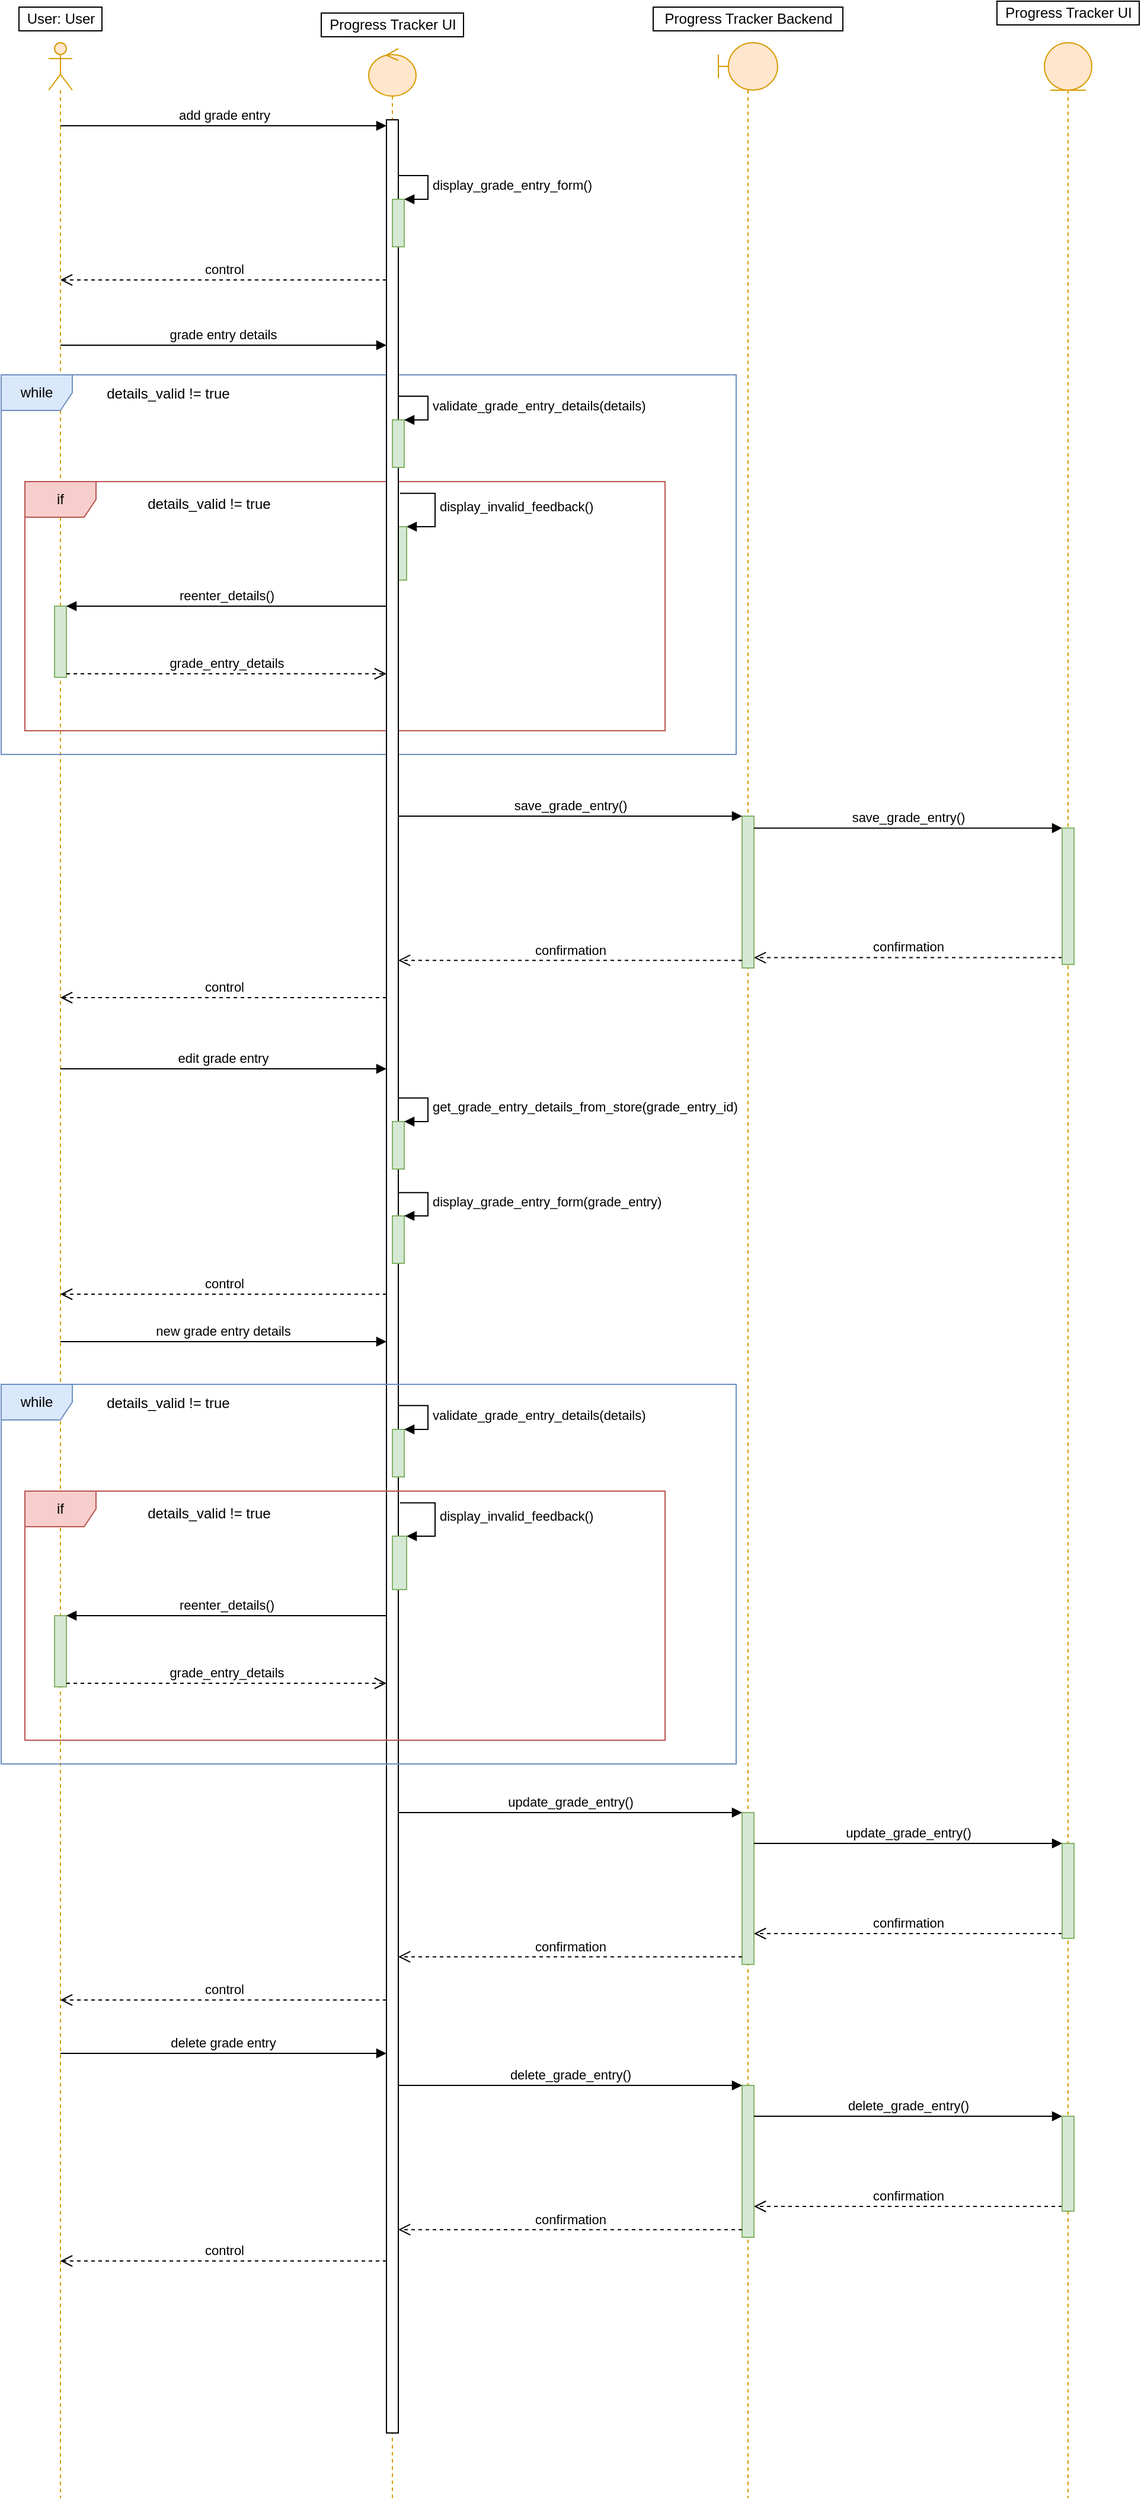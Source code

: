 <?xml version="1.0" encoding="UTF-8"?>
<mxfile compressed="false" version="12.1.7" type="device" pages="1"><diagram id="qxIXQQoXLA4KPB8yL7MM" name="Page-3"><mxGraphModel dx="1181" dy="723" grid="1" gridSize="10" guides="1" tooltips="1" connect="1" arrows="1" fold="1" page="1" pageScale="1" pageWidth="850" pageHeight="1100" math="0" shadow="0"><root><mxCell id="4MsPIWo7bYqa63KtsmRX-0"/><mxCell id="4MsPIWo7bYqa63KtsmRX-1" parent="4MsPIWo7bYqa63KtsmRX-0"/><mxCell id="lIa5whQ5t8ZFdQZ5lfhp-8" value="" style="shape=umlLifeline;participant=umlActor;perimeter=lifelinePerimeter;whiteSpace=wrap;html=1;container=1;collapsible=0;recursiveResize=0;verticalAlign=top;spacingTop=36;labelBackgroundColor=none;outlineConnect=0;strokeColor=#d79b00;fillColor=#ffe6cc;" parent="4MsPIWo7bYqa63KtsmRX-1" vertex="1"><mxGeometry x="90" y="130" width="20" height="2070" as="geometry"/></mxCell><mxCell id="VxhTd_RcDG9JBHfxsvIZ-19" value="" style="group" vertex="1" connectable="0" parent="4MsPIWo7bYqa63KtsmRX-1"><mxGeometry x="50" y="410" width="620" height="320" as="geometry"/></mxCell><mxCell id="VxhTd_RcDG9JBHfxsvIZ-17" value="while" style="shape=umlFrame;whiteSpace=wrap;html=1;fillColor=#dae8fc;strokeColor=#6c8ebf;" vertex="1" parent="VxhTd_RcDG9JBHfxsvIZ-19"><mxGeometry width="620" height="320" as="geometry"/></mxCell><mxCell id="VxhTd_RcDG9JBHfxsvIZ-18" value="&lt;br&gt;details_valid != true" style="text;html=1;strokeColor=none;fillColor=none;align=center;verticalAlign=middle;whiteSpace=wrap;rounded=0;" vertex="1" parent="VxhTd_RcDG9JBHfxsvIZ-19"><mxGeometry x="67.766" width="145.678" height="16" as="geometry"/></mxCell><mxCell id="VxhTd_RcDG9JBHfxsvIZ-14" value="" style="group" vertex="1" connectable="0" parent="4MsPIWo7bYqa63KtsmRX-1"><mxGeometry x="70" y="500" width="540" height="210" as="geometry"/></mxCell><mxCell id="VxhTd_RcDG9JBHfxsvIZ-10" value="if" style="shape=umlFrame;whiteSpace=wrap;html=1;fillColor=#f8cecc;strokeColor=#b85450;" vertex="1" parent="VxhTd_RcDG9JBHfxsvIZ-14"><mxGeometry width="540" height="210" as="geometry"/></mxCell><mxCell id="VxhTd_RcDG9JBHfxsvIZ-13" value="&lt;br&gt;details_valid != true" style="text;html=1;strokeColor=none;fillColor=none;align=center;verticalAlign=middle;whiteSpace=wrap;rounded=0;" vertex="1" parent="VxhTd_RcDG9JBHfxsvIZ-14"><mxGeometry x="77.538" width="155.077" height="21" as="geometry"/></mxCell><mxCell id="VxhTd_RcDG9JBHfxsvIZ-16" value="display_invalid_feedback()" style="edgeStyle=orthogonalEdgeStyle;html=1;align=left;spacingLeft=2;endArrow=block;rounded=0;entryX=1;entryY=0;" edge="1" parent="VxhTd_RcDG9JBHfxsvIZ-14" target="VxhTd_RcDG9JBHfxsvIZ-15"><mxGeometry relative="1" as="geometry"><mxPoint x="316.343" y="9.85" as="sourcePoint"/><Array as="points"><mxPoint x="346" y="10"/></Array></mxGeometry></mxCell><mxCell id="VxhTd_RcDG9JBHfxsvIZ-23" value="" style="html=1;points=[];perimeter=orthogonalPerimeter;fillColor=#d5e8d4;strokeColor=#82b366;" vertex="1" parent="VxhTd_RcDG9JBHfxsvIZ-14"><mxGeometry x="25" y="105" width="10" height="60" as="geometry"/></mxCell><mxCell id="VxhTd_RcDG9JBHfxsvIZ-15" value="" style="html=1;points=[];perimeter=orthogonalPerimeter;fillColor=#d5e8d4;strokeColor=#82b366;" vertex="1" parent="VxhTd_RcDG9JBHfxsvIZ-14"><mxGeometry x="310" y="38" width="12" height="45" as="geometry"/></mxCell><mxCell id="lIa5whQ5t8ZFdQZ5lfhp-10" value="User: User" style="text;html=1;resizable=0;points=[];autosize=1;align=center;verticalAlign=top;spacingTop=-4;fontColor=#000000;labelBackgroundColor=none;strokeColor=#000000;" parent="4MsPIWo7bYqa63KtsmRX-1" vertex="1"><mxGeometry x="65" y="100" width="70" height="20" as="geometry"/></mxCell><mxCell id="lIa5whQ5t8ZFdQZ5lfhp-11" value="" style="shape=umlLifeline;participant=umlControl;perimeter=lifelinePerimeter;whiteSpace=wrap;html=1;container=1;collapsible=0;recursiveResize=0;verticalAlign=top;spacingTop=36;labelBackgroundColor=none;outlineConnect=0;strokeColor=#d79b00;fillColor=#ffe6cc;" parent="4MsPIWo7bYqa63KtsmRX-1" vertex="1"><mxGeometry x="360" y="135" width="40" height="2065" as="geometry"/></mxCell><mxCell id="lIa5whQ5t8ZFdQZ5lfhp-16" value="" style="html=1;points=[];perimeter=orthogonalPerimeter;labelBackgroundColor=none;strokeColor=#000000;fontColor=#000000;" parent="lIa5whQ5t8ZFdQZ5lfhp-11" vertex="1"><mxGeometry x="15" y="60" width="10" height="1950" as="geometry"/></mxCell><mxCell id="VxhTd_RcDG9JBHfxsvIZ-4" value="" style="html=1;points=[];perimeter=orthogonalPerimeter;fillColor=#d5e8d4;strokeColor=#82b366;" vertex="1" parent="lIa5whQ5t8ZFdQZ5lfhp-11"><mxGeometry x="20" y="127" width="10" height="40" as="geometry"/></mxCell><mxCell id="VxhTd_RcDG9JBHfxsvIZ-5" value="display_grade_entry_form()" style="edgeStyle=orthogonalEdgeStyle;html=1;align=left;spacingLeft=2;endArrow=block;rounded=0;entryX=1;entryY=0;" edge="1" target="VxhTd_RcDG9JBHfxsvIZ-4" parent="lIa5whQ5t8ZFdQZ5lfhp-11"><mxGeometry relative="1" as="geometry"><mxPoint x="25" y="107" as="sourcePoint"/><Array as="points"><mxPoint x="50" y="107"/></Array></mxGeometry></mxCell><mxCell id="VxhTd_RcDG9JBHfxsvIZ-11" value="" style="html=1;points=[];perimeter=orthogonalPerimeter;fillColor=#d5e8d4;strokeColor=#82b366;" vertex="1" parent="lIa5whQ5t8ZFdQZ5lfhp-11"><mxGeometry x="20" y="313" width="10" height="40" as="geometry"/></mxCell><mxCell id="VxhTd_RcDG9JBHfxsvIZ-12" value="validate_grade_entry_details(details)" style="edgeStyle=orthogonalEdgeStyle;html=1;align=left;spacingLeft=2;endArrow=block;rounded=0;entryX=1;entryY=0;" edge="1" target="VxhTd_RcDG9JBHfxsvIZ-11" parent="lIa5whQ5t8ZFdQZ5lfhp-11"><mxGeometry relative="1" as="geometry"><mxPoint x="25" y="293" as="sourcePoint"/><Array as="points"><mxPoint x="50" y="293"/></Array></mxGeometry></mxCell><mxCell id="lIa5whQ5t8ZFdQZ5lfhp-12" value="Progress Tracker UI" style="text;html=1;resizable=0;points=[];autosize=1;align=center;verticalAlign=top;spacingTop=-4;fontColor=#000000;labelBackgroundColor=none;strokeColor=#000000;" parent="4MsPIWo7bYqa63KtsmRX-1" vertex="1"><mxGeometry x="320" y="105" width="120" height="20" as="geometry"/></mxCell><mxCell id="lIa5whQ5t8ZFdQZ5lfhp-13" value="" style="shape=umlLifeline;participant=umlBoundary;perimeter=lifelinePerimeter;whiteSpace=wrap;html=1;container=1;collapsible=0;recursiveResize=0;verticalAlign=top;spacingTop=36;labelBackgroundColor=none;outlineConnect=0;strokeColor=#d79b00;fillColor=#ffe6cc;" parent="4MsPIWo7bYqa63KtsmRX-1" vertex="1"><mxGeometry x="655" y="130" width="50" height="2070" as="geometry"/></mxCell><mxCell id="VxhTd_RcDG9JBHfxsvIZ-26" value="" style="html=1;points=[];perimeter=orthogonalPerimeter;fillColor=#d5e8d4;strokeColor=#82b366;" vertex="1" parent="lIa5whQ5t8ZFdQZ5lfhp-13"><mxGeometry x="20" y="652" width="10" height="128" as="geometry"/></mxCell><mxCell id="lIa5whQ5t8ZFdQZ5lfhp-14" value="Progress Tracker Backend" style="text;html=1;resizable=0;points=[];autosize=1;align=center;verticalAlign=top;spacingTop=-4;fontColor=#000000;labelBackgroundColor=none;strokeColor=#000000;" parent="4MsPIWo7bYqa63KtsmRX-1" vertex="1"><mxGeometry x="600" y="100" width="160" height="20" as="geometry"/></mxCell><mxCell id="lIa5whQ5t8ZFdQZ5lfhp-15" value="add grade entry" style="html=1;verticalAlign=bottom;endArrow=block;fontColor=#000000;labelBackgroundColor=none;strokeColor=#000000;" parent="4MsPIWo7bYqa63KtsmRX-1" source="lIa5whQ5t8ZFdQZ5lfhp-8" target="lIa5whQ5t8ZFdQZ5lfhp-16" edge="1"><mxGeometry width="80" relative="1" as="geometry"><mxPoint x="100" y="210" as="sourcePoint"/><mxPoint x="360" y="200" as="targetPoint"/><Array as="points"><mxPoint x="200" y="200"/></Array></mxGeometry></mxCell><mxCell id="VxhTd_RcDG9JBHfxsvIZ-6" value="control" style="html=1;verticalAlign=bottom;endArrow=open;dashed=1;endSize=8;" edge="1" parent="4MsPIWo7bYqa63KtsmRX-1"><mxGeometry relative="1" as="geometry"><mxPoint x="375" y="330" as="sourcePoint"/><mxPoint x="99.929" y="330" as="targetPoint"/></mxGeometry></mxCell><mxCell id="VxhTd_RcDG9JBHfxsvIZ-7" value="grade entry details" style="html=1;verticalAlign=bottom;endArrow=block;" edge="1" parent="4MsPIWo7bYqa63KtsmRX-1"><mxGeometry width="80" relative="1" as="geometry"><mxPoint x="99.929" y="385" as="sourcePoint"/><mxPoint x="375" y="385" as="targetPoint"/></mxGeometry></mxCell><mxCell id="VxhTd_RcDG9JBHfxsvIZ-24" value="reenter_details()" style="html=1;verticalAlign=bottom;endArrow=block;entryX=1;entryY=0;" edge="1" target="VxhTd_RcDG9JBHfxsvIZ-23" parent="4MsPIWo7bYqa63KtsmRX-1" source="lIa5whQ5t8ZFdQZ5lfhp-16"><mxGeometry relative="1" as="geometry"><mxPoint x="165" y="605" as="sourcePoint"/></mxGeometry></mxCell><mxCell id="VxhTd_RcDG9JBHfxsvIZ-25" value="grade_entry_details" style="html=1;verticalAlign=bottom;endArrow=open;dashed=1;endSize=8;exitX=1;exitY=0.95;" edge="1" source="VxhTd_RcDG9JBHfxsvIZ-23" parent="4MsPIWo7bYqa63KtsmRX-1" target="lIa5whQ5t8ZFdQZ5lfhp-16"><mxGeometry relative="1" as="geometry"><mxPoint x="165" y="662" as="targetPoint"/></mxGeometry></mxCell><mxCell id="VxhTd_RcDG9JBHfxsvIZ-27" value="save_grade_entry()" style="html=1;verticalAlign=bottom;endArrow=block;entryX=0;entryY=0;" edge="1" target="VxhTd_RcDG9JBHfxsvIZ-26" parent="4MsPIWo7bYqa63KtsmRX-1" source="lIa5whQ5t8ZFdQZ5lfhp-16"><mxGeometry relative="1" as="geometry"><mxPoint x="605" y="782" as="sourcePoint"/></mxGeometry></mxCell><mxCell id="VxhTd_RcDG9JBHfxsvIZ-28" value="confirmation" style="html=1;verticalAlign=bottom;endArrow=open;dashed=1;endSize=8;exitX=0;exitY=0.95;" edge="1" source="VxhTd_RcDG9JBHfxsvIZ-26" parent="4MsPIWo7bYqa63KtsmRX-1" target="lIa5whQ5t8ZFdQZ5lfhp-16"><mxGeometry relative="1" as="geometry"><mxPoint x="605" y="858" as="targetPoint"/></mxGeometry></mxCell><mxCell id="VxhTd_RcDG9JBHfxsvIZ-30" value="save_grade_entry()" style="html=1;verticalAlign=bottom;endArrow=block;entryX=0;entryY=0;" edge="1" target="VxhTd_RcDG9JBHfxsvIZ-29" parent="4MsPIWo7bYqa63KtsmRX-1" source="VxhTd_RcDG9JBHfxsvIZ-26"><mxGeometry relative="1" as="geometry"><mxPoint x="875" y="808" as="sourcePoint"/></mxGeometry></mxCell><mxCell id="VxhTd_RcDG9JBHfxsvIZ-31" value="confirmation" style="html=1;verticalAlign=bottom;endArrow=open;dashed=1;endSize=8;exitX=0;exitY=0.95;" edge="1" source="VxhTd_RcDG9JBHfxsvIZ-29" parent="4MsPIWo7bYqa63KtsmRX-1" target="VxhTd_RcDG9JBHfxsvIZ-26"><mxGeometry relative="1" as="geometry"><mxPoint x="875" y="884" as="targetPoint"/></mxGeometry></mxCell><mxCell id="VxhTd_RcDG9JBHfxsvIZ-32" value="control" style="html=1;verticalAlign=bottom;endArrow=open;dashed=1;endSize=8;" edge="1" parent="4MsPIWo7bYqa63KtsmRX-1"><mxGeometry relative="1" as="geometry"><mxPoint x="375" y="935" as="sourcePoint"/><mxPoint x="99.929" y="935" as="targetPoint"/></mxGeometry></mxCell><mxCell id="VxhTd_RcDG9JBHfxsvIZ-33" value="edit grade entry" style="html=1;verticalAlign=bottom;endArrow=block;" edge="1" parent="4MsPIWo7bYqa63KtsmRX-1"><mxGeometry width="80" relative="1" as="geometry"><mxPoint x="99.929" y="995" as="sourcePoint"/><mxPoint x="375" y="995" as="targetPoint"/></mxGeometry></mxCell><mxCell id="VxhTd_RcDG9JBHfxsvIZ-34" value="" style="html=1;points=[];perimeter=orthogonalPerimeter;fillColor=#d5e8d4;strokeColor=#82b366;" vertex="1" parent="4MsPIWo7bYqa63KtsmRX-1"><mxGeometry x="380" y="1039.5" width="10" height="40" as="geometry"/></mxCell><mxCell id="VxhTd_RcDG9JBHfxsvIZ-35" value="get_grade_entry_details_from_store(grade_entry_id)" style="edgeStyle=orthogonalEdgeStyle;html=1;align=left;spacingLeft=2;endArrow=block;rounded=0;entryX=1;entryY=0;" edge="1" parent="4MsPIWo7bYqa63KtsmRX-1" target="VxhTd_RcDG9JBHfxsvIZ-34"><mxGeometry relative="1" as="geometry"><mxPoint x="385.286" y="1019.643" as="sourcePoint"/><Array as="points"><mxPoint x="410" y="1019.5"/></Array></mxGeometry></mxCell><mxCell id="VxhTd_RcDG9JBHfxsvIZ-36" value="" style="html=1;points=[];perimeter=orthogonalPerimeter;fillColor=#d5e8d4;strokeColor=#82b366;" vertex="1" parent="4MsPIWo7bYqa63KtsmRX-1"><mxGeometry x="380" y="1119" width="10" height="40" as="geometry"/></mxCell><mxCell id="VxhTd_RcDG9JBHfxsvIZ-37" value="display_grade_entry_form(grade_entry)" style="edgeStyle=orthogonalEdgeStyle;html=1;align=left;spacingLeft=2;endArrow=block;rounded=0;entryX=1;entryY=0;" edge="1" parent="4MsPIWo7bYqa63KtsmRX-1" target="VxhTd_RcDG9JBHfxsvIZ-36"><mxGeometry relative="1" as="geometry"><mxPoint x="385.286" y="1099.357" as="sourcePoint"/><Array as="points"><mxPoint x="410" y="1099"/></Array></mxGeometry></mxCell><mxCell id="VxhTd_RcDG9JBHfxsvIZ-38" value="control" style="html=1;verticalAlign=bottom;endArrow=open;dashed=1;endSize=8;" edge="1" parent="4MsPIWo7bYqa63KtsmRX-1"><mxGeometry relative="1" as="geometry"><mxPoint x="375" y="1185" as="sourcePoint"/><mxPoint x="99.929" y="1185" as="targetPoint"/></mxGeometry></mxCell><mxCell id="VxhTd_RcDG9JBHfxsvIZ-39" value="new grade entry details" style="html=1;verticalAlign=bottom;endArrow=block;" edge="1" parent="4MsPIWo7bYqa63KtsmRX-1"><mxGeometry width="80" relative="1" as="geometry"><mxPoint x="99.929" y="1225" as="sourcePoint"/><mxPoint x="375" y="1225" as="targetPoint"/></mxGeometry></mxCell><mxCell id="VxhTd_RcDG9JBHfxsvIZ-66" value="" style="group" vertex="1" connectable="0" parent="4MsPIWo7bYqa63KtsmRX-1"><mxGeometry x="50" y="1261" width="620" height="320" as="geometry"/></mxCell><mxCell id="VxhTd_RcDG9JBHfxsvIZ-67" value="while" style="shape=umlFrame;whiteSpace=wrap;html=1;fillColor=#dae8fc;strokeColor=#6c8ebf;" vertex="1" parent="VxhTd_RcDG9JBHfxsvIZ-66"><mxGeometry width="620" height="320" as="geometry"/></mxCell><mxCell id="VxhTd_RcDG9JBHfxsvIZ-68" value="&lt;br&gt;details_valid != true" style="text;html=1;strokeColor=none;fillColor=none;align=center;verticalAlign=middle;whiteSpace=wrap;rounded=0;" vertex="1" parent="VxhTd_RcDG9JBHfxsvIZ-66"><mxGeometry x="67.766" width="145.678" height="16" as="geometry"/></mxCell><mxCell id="VxhTd_RcDG9JBHfxsvIZ-69" value="" style="group" vertex="1" connectable="0" parent="4MsPIWo7bYqa63KtsmRX-1"><mxGeometry x="70" y="1351" width="540" height="210" as="geometry"/></mxCell><mxCell id="VxhTd_RcDG9JBHfxsvIZ-70" value="if" style="shape=umlFrame;whiteSpace=wrap;html=1;fillColor=#f8cecc;strokeColor=#b85450;" vertex="1" parent="VxhTd_RcDG9JBHfxsvIZ-69"><mxGeometry width="540" height="210" as="geometry"/></mxCell><mxCell id="VxhTd_RcDG9JBHfxsvIZ-71" value="&lt;br&gt;details_valid != true" style="text;html=1;strokeColor=none;fillColor=none;align=center;verticalAlign=middle;whiteSpace=wrap;rounded=0;" vertex="1" parent="VxhTd_RcDG9JBHfxsvIZ-69"><mxGeometry x="77.538" width="155.077" height="21" as="geometry"/></mxCell><mxCell id="VxhTd_RcDG9JBHfxsvIZ-72" value="display_invalid_feedback()" style="edgeStyle=orthogonalEdgeStyle;html=1;align=left;spacingLeft=2;endArrow=block;rounded=0;entryX=1;entryY=0;" edge="1" parent="VxhTd_RcDG9JBHfxsvIZ-69" target="VxhTd_RcDG9JBHfxsvIZ-74"><mxGeometry relative="1" as="geometry"><mxPoint x="316.343" y="9.85" as="sourcePoint"/><Array as="points"><mxPoint x="346" y="10"/></Array></mxGeometry></mxCell><mxCell id="VxhTd_RcDG9JBHfxsvIZ-73" value="" style="html=1;points=[];perimeter=orthogonalPerimeter;fillColor=#d5e8d4;strokeColor=#82b366;" vertex="1" parent="VxhTd_RcDG9JBHfxsvIZ-69"><mxGeometry x="25" y="105" width="10" height="60" as="geometry"/></mxCell><mxCell id="VxhTd_RcDG9JBHfxsvIZ-74" value="" style="html=1;points=[];perimeter=orthogonalPerimeter;fillColor=#d5e8d4;strokeColor=#82b366;" vertex="1" parent="VxhTd_RcDG9JBHfxsvIZ-69"><mxGeometry x="310" y="38" width="12" height="45" as="geometry"/></mxCell><mxCell id="VxhTd_RcDG9JBHfxsvIZ-75" value="" style="html=1;points=[];perimeter=orthogonalPerimeter;fillColor=#d5e8d4;strokeColor=#82b366;" vertex="1" parent="4MsPIWo7bYqa63KtsmRX-1"><mxGeometry x="380" y="1299" width="10" height="40" as="geometry"/></mxCell><mxCell id="VxhTd_RcDG9JBHfxsvIZ-76" value="validate_grade_entry_details(details)" style="edgeStyle=orthogonalEdgeStyle;html=1;align=left;spacingLeft=2;endArrow=block;rounded=0;entryX=1;entryY=0;" edge="1" parent="4MsPIWo7bYqa63KtsmRX-1" target="VxhTd_RcDG9JBHfxsvIZ-75"><mxGeometry relative="1" as="geometry"><mxPoint x="385.286" y="1278.857" as="sourcePoint"/><Array as="points"><mxPoint x="410" y="1279"/></Array></mxGeometry></mxCell><mxCell id="VxhTd_RcDG9JBHfxsvIZ-77" value="reenter_details()" style="html=1;verticalAlign=bottom;endArrow=block;entryX=1;entryY=0;" edge="1" parent="4MsPIWo7bYqa63KtsmRX-1" target="VxhTd_RcDG9JBHfxsvIZ-73"><mxGeometry relative="1" as="geometry"><mxPoint x="375" y="1456" as="sourcePoint"/></mxGeometry></mxCell><mxCell id="VxhTd_RcDG9JBHfxsvIZ-78" value="grade_entry_details" style="html=1;verticalAlign=bottom;endArrow=open;dashed=1;endSize=8;exitX=1;exitY=0.95;" edge="1" parent="4MsPIWo7bYqa63KtsmRX-1" source="VxhTd_RcDG9JBHfxsvIZ-73"><mxGeometry relative="1" as="geometry"><mxPoint x="375" y="1513" as="targetPoint"/></mxGeometry></mxCell><mxCell id="VxhTd_RcDG9JBHfxsvIZ-79" value="" style="html=1;points=[];perimeter=orthogonalPerimeter;fillColor=#d5e8d4;strokeColor=#82b366;" vertex="1" parent="4MsPIWo7bYqa63KtsmRX-1"><mxGeometry x="675" y="1622" width="10" height="128" as="geometry"/></mxCell><mxCell id="VxhTd_RcDG9JBHfxsvIZ-81" value="update_grade_entry()" style="html=1;verticalAlign=bottom;endArrow=block;entryX=0;entryY=0;" edge="1" parent="4MsPIWo7bYqa63KtsmRX-1" target="VxhTd_RcDG9JBHfxsvIZ-79"><mxGeometry relative="1" as="geometry"><mxPoint x="385" y="1622.0" as="sourcePoint"/></mxGeometry></mxCell><mxCell id="VxhTd_RcDG9JBHfxsvIZ-82" value="confirmation" style="html=1;verticalAlign=bottom;endArrow=open;dashed=1;endSize=8;exitX=0;exitY=0.95;" edge="1" parent="4MsPIWo7bYqa63KtsmRX-1" source="VxhTd_RcDG9JBHfxsvIZ-79"><mxGeometry relative="1" as="geometry"><mxPoint x="385" y="1743.6" as="targetPoint"/></mxGeometry></mxCell><mxCell id="VxhTd_RcDG9JBHfxsvIZ-83" value="update_grade_entry()" style="html=1;verticalAlign=bottom;endArrow=block;entryX=0;entryY=0;" edge="1" parent="4MsPIWo7bYqa63KtsmRX-1" source="VxhTd_RcDG9JBHfxsvIZ-79" target="VxhTd_RcDG9JBHfxsvIZ-80"><mxGeometry relative="1" as="geometry"><mxPoint x="875" y="1648" as="sourcePoint"/></mxGeometry></mxCell><mxCell id="VxhTd_RcDG9JBHfxsvIZ-84" value="confirmation" style="html=1;verticalAlign=bottom;endArrow=open;dashed=1;endSize=8;exitX=0;exitY=0.95;" edge="1" parent="4MsPIWo7bYqa63KtsmRX-1" source="VxhTd_RcDG9JBHfxsvIZ-80" target="VxhTd_RcDG9JBHfxsvIZ-79"><mxGeometry relative="1" as="geometry"><mxPoint x="875" y="1724" as="targetPoint"/></mxGeometry></mxCell><mxCell id="VxhTd_RcDG9JBHfxsvIZ-85" value="control" style="html=1;verticalAlign=bottom;endArrow=open;dashed=1;endSize=8;" edge="1" parent="4MsPIWo7bYqa63KtsmRX-1"><mxGeometry relative="1" as="geometry"><mxPoint x="375" y="1780" as="sourcePoint"/><mxPoint x="99.929" y="1780" as="targetPoint"/></mxGeometry></mxCell><mxCell id="VxhTd_RcDG9JBHfxsvIZ-86" value="delete grade entry" style="html=1;verticalAlign=bottom;endArrow=block;" edge="1" parent="4MsPIWo7bYqa63KtsmRX-1"><mxGeometry width="80" relative="1" as="geometry"><mxPoint x="99.929" y="1825" as="sourcePoint"/><mxPoint x="375" y="1825" as="targetPoint"/></mxGeometry></mxCell><mxCell id="VxhTd_RcDG9JBHfxsvIZ-87" value="" style="html=1;points=[];perimeter=orthogonalPerimeter;fillColor=#d5e8d4;strokeColor=#82b366;" vertex="1" parent="4MsPIWo7bYqa63KtsmRX-1"><mxGeometry x="675" y="1852" width="10" height="128" as="geometry"/></mxCell><mxCell id="VxhTd_RcDG9JBHfxsvIZ-89" value="delete_grade_entry()" style="html=1;verticalAlign=bottom;endArrow=block;entryX=0;entryY=0;" edge="1" parent="4MsPIWo7bYqa63KtsmRX-1" target="VxhTd_RcDG9JBHfxsvIZ-87"><mxGeometry relative="1" as="geometry"><mxPoint x="385" y="1852" as="sourcePoint"/></mxGeometry></mxCell><mxCell id="VxhTd_RcDG9JBHfxsvIZ-90" value="confirmation" style="html=1;verticalAlign=bottom;endArrow=open;dashed=1;endSize=8;exitX=0;exitY=0.95;" edge="1" parent="4MsPIWo7bYqa63KtsmRX-1" source="VxhTd_RcDG9JBHfxsvIZ-87"><mxGeometry relative="1" as="geometry"><mxPoint x="385" y="1973.6" as="targetPoint"/></mxGeometry></mxCell><mxCell id="VxhTd_RcDG9JBHfxsvIZ-91" value="delete_grade_entry()" style="html=1;verticalAlign=bottom;endArrow=block;entryX=0;entryY=0;" edge="1" parent="4MsPIWo7bYqa63KtsmRX-1" source="VxhTd_RcDG9JBHfxsvIZ-87" target="VxhTd_RcDG9JBHfxsvIZ-88"><mxGeometry relative="1" as="geometry"><mxPoint x="875" y="1878" as="sourcePoint"/></mxGeometry></mxCell><mxCell id="VxhTd_RcDG9JBHfxsvIZ-92" value="confirmation" style="html=1;verticalAlign=bottom;endArrow=open;dashed=1;endSize=8;exitX=0;exitY=0.95;" edge="1" parent="4MsPIWo7bYqa63KtsmRX-1" source="VxhTd_RcDG9JBHfxsvIZ-88" target="VxhTd_RcDG9JBHfxsvIZ-87"><mxGeometry relative="1" as="geometry"><mxPoint x="875" y="1954" as="targetPoint"/></mxGeometry></mxCell><mxCell id="VxhTd_RcDG9JBHfxsvIZ-93" value="control" style="html=1;verticalAlign=bottom;endArrow=open;dashed=1;endSize=8;" edge="1" parent="4MsPIWo7bYqa63KtsmRX-1"><mxGeometry relative="1" as="geometry"><mxPoint x="375" y="2000" as="sourcePoint"/><mxPoint x="99.929" y="2000" as="targetPoint"/></mxGeometry></mxCell><mxCell id="VxhTd_RcDG9JBHfxsvIZ-20" value="" style="shape=umlLifeline;participant=umlEntity;perimeter=lifelinePerimeter;whiteSpace=wrap;html=1;container=1;collapsible=0;recursiveResize=0;verticalAlign=top;spacingTop=36;labelBackgroundColor=#ffffff;outlineConnect=0;fillColor=#ffe6cc;strokeColor=#d79b00;" vertex="1" parent="4MsPIWo7bYqa63KtsmRX-1"><mxGeometry x="930" y="130" width="40" height="2070" as="geometry"/></mxCell><mxCell id="VxhTd_RcDG9JBHfxsvIZ-29" value="" style="html=1;points=[];perimeter=orthogonalPerimeter;fillColor=#d5e8d4;strokeColor=#82b366;" vertex="1" parent="VxhTd_RcDG9JBHfxsvIZ-20"><mxGeometry x="15" y="662.089" width="10" height="114.949" as="geometry"/></mxCell><mxCell id="VxhTd_RcDG9JBHfxsvIZ-21" value="Progress Tracker UI" style="text;html=1;resizable=0;points=[];autosize=1;align=center;verticalAlign=top;spacingTop=-4;fontColor=#000000;labelBackgroundColor=none;strokeColor=#000000;" vertex="1" parent="4MsPIWo7bYqa63KtsmRX-1"><mxGeometry x="890" y="95" width="120" height="20" as="geometry"/></mxCell><mxCell id="VxhTd_RcDG9JBHfxsvIZ-80" value="" style="html=1;points=[];perimeter=orthogonalPerimeter;fillColor=#d5e8d4;strokeColor=#82b366;" vertex="1" parent="4MsPIWo7bYqa63KtsmRX-1"><mxGeometry x="945" y="1648" width="10" height="80" as="geometry"/></mxCell><mxCell id="VxhTd_RcDG9JBHfxsvIZ-88" value="" style="html=1;points=[];perimeter=orthogonalPerimeter;fillColor=#d5e8d4;strokeColor=#82b366;" vertex="1" parent="4MsPIWo7bYqa63KtsmRX-1"><mxGeometry x="945" y="1878" width="10" height="80" as="geometry"/></mxCell></root></mxGraphModel></diagram></mxfile>